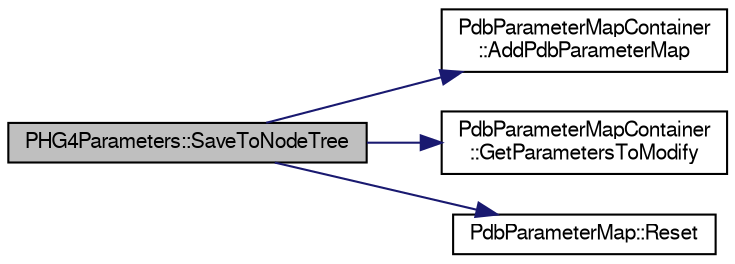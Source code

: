digraph "PHG4Parameters::SaveToNodeTree"
{
  bgcolor="transparent";
  edge [fontname="FreeSans",fontsize="10",labelfontname="FreeSans",labelfontsize="10"];
  node [fontname="FreeSans",fontsize="10",shape=record];
  rankdir="LR";
  Node1 [label="PHG4Parameters::SaveToNodeTree",height=0.2,width=0.4,color="black", fillcolor="grey75", style="filled" fontcolor="black"];
  Node1 -> Node2 [color="midnightblue",fontsize="10",style="solid",fontname="FreeSans"];
  Node2 [label="PdbParameterMapContainer\l::AddPdbParameterMap",height=0.2,width=0.4,color="black",URL="$d4/d7d/classPdbParameterMapContainer.html#a0e5436b10b4e13f2575b80553dc8beba"];
  Node1 -> Node3 [color="midnightblue",fontsize="10",style="solid",fontname="FreeSans"];
  Node3 [label="PdbParameterMapContainer\l::GetParametersToModify",height=0.2,width=0.4,color="black",URL="$d4/d7d/classPdbParameterMapContainer.html#a5440fb6f4205048bac3789b112e7658f"];
  Node1 -> Node4 [color="midnightblue",fontsize="10",style="solid",fontname="FreeSans"];
  Node4 [label="PdbParameterMap::Reset",height=0.2,width=0.4,color="black",URL="$d8/d21/classPdbParameterMap.html#a3926d31279e7d79bdc252d18c1207a2a",tooltip="Clear Event. "];
}
